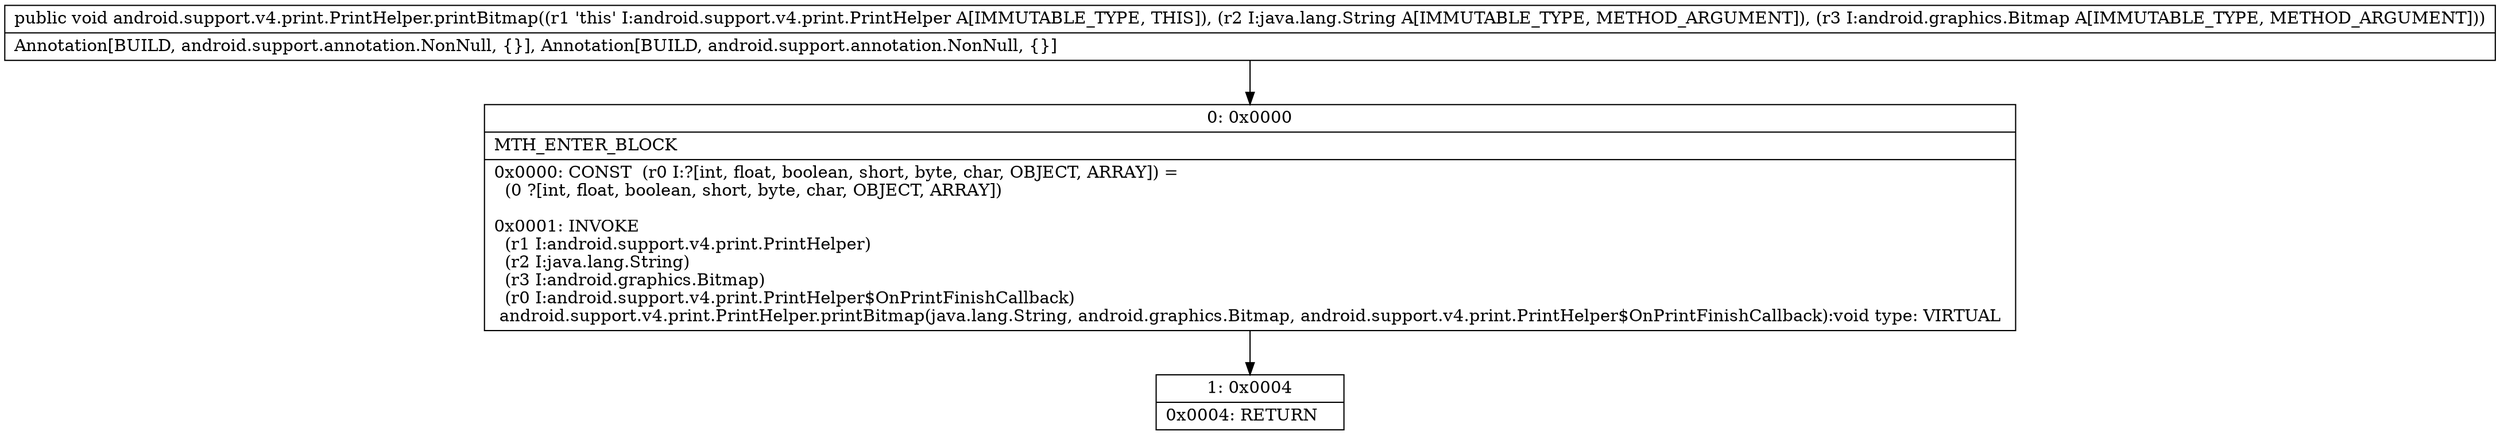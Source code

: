 digraph "CFG forandroid.support.v4.print.PrintHelper.printBitmap(Ljava\/lang\/String;Landroid\/graphics\/Bitmap;)V" {
Node_0 [shape=record,label="{0\:\ 0x0000|MTH_ENTER_BLOCK\l|0x0000: CONST  (r0 I:?[int, float, boolean, short, byte, char, OBJECT, ARRAY]) = \l  (0 ?[int, float, boolean, short, byte, char, OBJECT, ARRAY])\l \l0x0001: INVOKE  \l  (r1 I:android.support.v4.print.PrintHelper)\l  (r2 I:java.lang.String)\l  (r3 I:android.graphics.Bitmap)\l  (r0 I:android.support.v4.print.PrintHelper$OnPrintFinishCallback)\l android.support.v4.print.PrintHelper.printBitmap(java.lang.String, android.graphics.Bitmap, android.support.v4.print.PrintHelper$OnPrintFinishCallback):void type: VIRTUAL \l}"];
Node_1 [shape=record,label="{1\:\ 0x0004|0x0004: RETURN   \l}"];
MethodNode[shape=record,label="{public void android.support.v4.print.PrintHelper.printBitmap((r1 'this' I:android.support.v4.print.PrintHelper A[IMMUTABLE_TYPE, THIS]), (r2 I:java.lang.String A[IMMUTABLE_TYPE, METHOD_ARGUMENT]), (r3 I:android.graphics.Bitmap A[IMMUTABLE_TYPE, METHOD_ARGUMENT]))  | Annotation[BUILD, android.support.annotation.NonNull, \{\}], Annotation[BUILD, android.support.annotation.NonNull, \{\}]\l}"];
MethodNode -> Node_0;
Node_0 -> Node_1;
}


